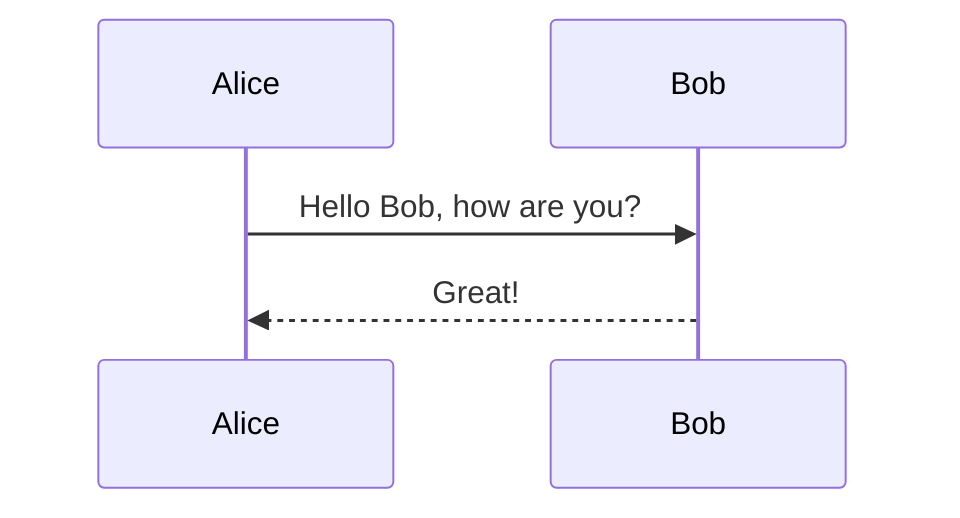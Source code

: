 sequenceDiagram
    participant A as Alice
    participant B as Bob
    A->>B: Hello Bob, how are you?
    B-->>A: Great!